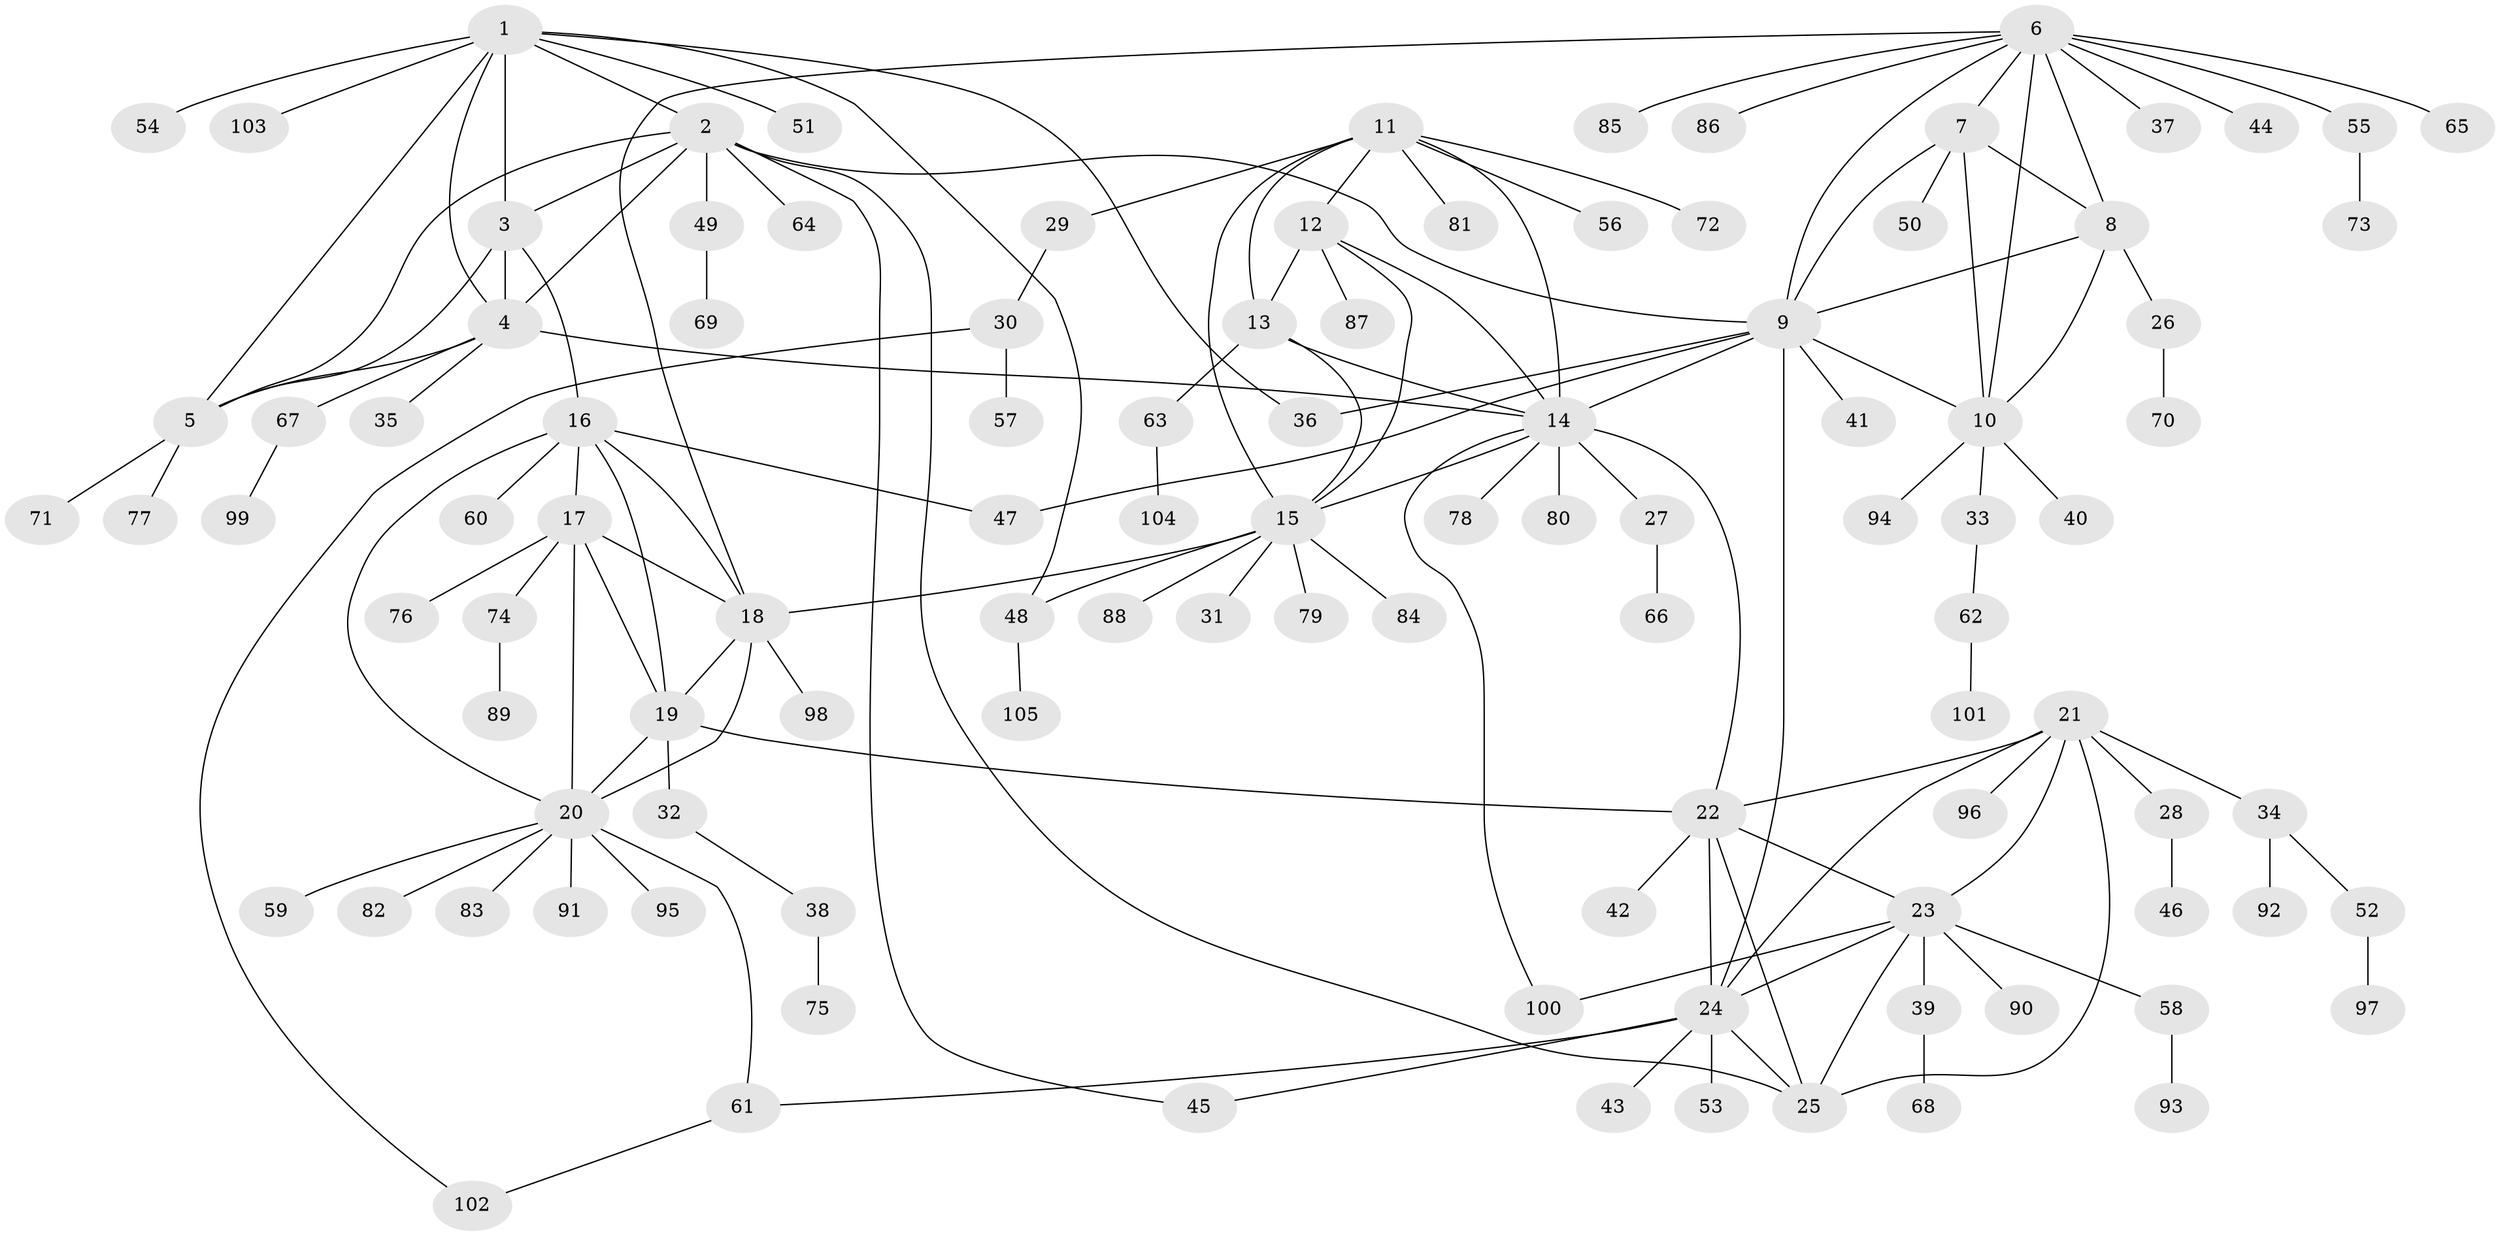 // coarse degree distribution, {4: 0.05405405405405406, 11: 0.013513513513513514, 5: 0.05405405405405406, 2: 0.17567567567567569, 3: 0.02702702702702703, 6: 0.08108108108108109, 1: 0.47297297297297297, 9: 0.04054054054054054, 8: 0.013513513513513514, 7: 0.04054054054054054, 10: 0.02702702702702703}
// Generated by graph-tools (version 1.1) at 2025/37/03/04/25 23:37:41]
// undirected, 105 vertices, 147 edges
graph export_dot {
  node [color=gray90,style=filled];
  1;
  2;
  3;
  4;
  5;
  6;
  7;
  8;
  9;
  10;
  11;
  12;
  13;
  14;
  15;
  16;
  17;
  18;
  19;
  20;
  21;
  22;
  23;
  24;
  25;
  26;
  27;
  28;
  29;
  30;
  31;
  32;
  33;
  34;
  35;
  36;
  37;
  38;
  39;
  40;
  41;
  42;
  43;
  44;
  45;
  46;
  47;
  48;
  49;
  50;
  51;
  52;
  53;
  54;
  55;
  56;
  57;
  58;
  59;
  60;
  61;
  62;
  63;
  64;
  65;
  66;
  67;
  68;
  69;
  70;
  71;
  72;
  73;
  74;
  75;
  76;
  77;
  78;
  79;
  80;
  81;
  82;
  83;
  84;
  85;
  86;
  87;
  88;
  89;
  90;
  91;
  92;
  93;
  94;
  95;
  96;
  97;
  98;
  99;
  100;
  101;
  102;
  103;
  104;
  105;
  1 -- 2;
  1 -- 3;
  1 -- 4;
  1 -- 5;
  1 -- 36;
  1 -- 48;
  1 -- 51;
  1 -- 54;
  1 -- 103;
  2 -- 3;
  2 -- 4;
  2 -- 5;
  2 -- 9;
  2 -- 25;
  2 -- 45;
  2 -- 49;
  2 -- 64;
  3 -- 4;
  3 -- 5;
  3 -- 16;
  4 -- 5;
  4 -- 14;
  4 -- 35;
  4 -- 67;
  5 -- 71;
  5 -- 77;
  6 -- 7;
  6 -- 8;
  6 -- 9;
  6 -- 10;
  6 -- 18;
  6 -- 37;
  6 -- 44;
  6 -- 55;
  6 -- 65;
  6 -- 85;
  6 -- 86;
  7 -- 8;
  7 -- 9;
  7 -- 10;
  7 -- 50;
  8 -- 9;
  8 -- 10;
  8 -- 26;
  9 -- 10;
  9 -- 14;
  9 -- 24;
  9 -- 36;
  9 -- 41;
  9 -- 47;
  10 -- 33;
  10 -- 40;
  10 -- 94;
  11 -- 12;
  11 -- 13;
  11 -- 14;
  11 -- 15;
  11 -- 29;
  11 -- 56;
  11 -- 72;
  11 -- 81;
  12 -- 13;
  12 -- 14;
  12 -- 15;
  12 -- 87;
  13 -- 14;
  13 -- 15;
  13 -- 63;
  14 -- 15;
  14 -- 22;
  14 -- 27;
  14 -- 78;
  14 -- 80;
  14 -- 100;
  15 -- 18;
  15 -- 31;
  15 -- 48;
  15 -- 79;
  15 -- 84;
  15 -- 88;
  16 -- 17;
  16 -- 18;
  16 -- 19;
  16 -- 20;
  16 -- 47;
  16 -- 60;
  17 -- 18;
  17 -- 19;
  17 -- 20;
  17 -- 74;
  17 -- 76;
  18 -- 19;
  18 -- 20;
  18 -- 98;
  19 -- 20;
  19 -- 22;
  19 -- 32;
  20 -- 59;
  20 -- 61;
  20 -- 82;
  20 -- 83;
  20 -- 91;
  20 -- 95;
  21 -- 22;
  21 -- 23;
  21 -- 24;
  21 -- 25;
  21 -- 28;
  21 -- 34;
  21 -- 96;
  22 -- 23;
  22 -- 24;
  22 -- 25;
  22 -- 42;
  23 -- 24;
  23 -- 25;
  23 -- 39;
  23 -- 58;
  23 -- 90;
  23 -- 100;
  24 -- 25;
  24 -- 43;
  24 -- 45;
  24 -- 53;
  24 -- 61;
  26 -- 70;
  27 -- 66;
  28 -- 46;
  29 -- 30;
  30 -- 57;
  30 -- 102;
  32 -- 38;
  33 -- 62;
  34 -- 52;
  34 -- 92;
  38 -- 75;
  39 -- 68;
  48 -- 105;
  49 -- 69;
  52 -- 97;
  55 -- 73;
  58 -- 93;
  61 -- 102;
  62 -- 101;
  63 -- 104;
  67 -- 99;
  74 -- 89;
}
